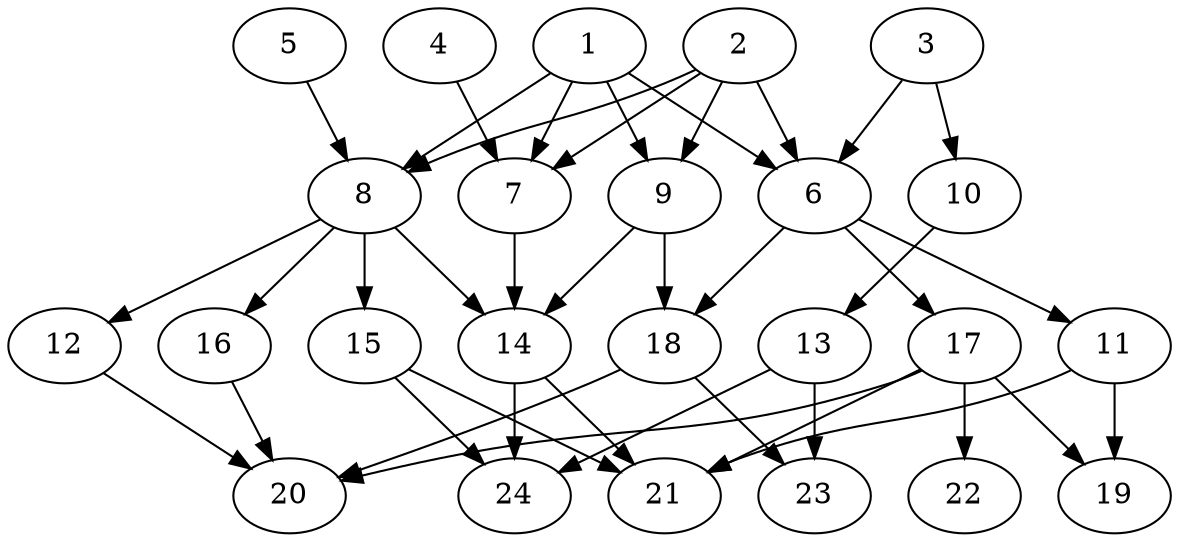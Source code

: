 // DAG (tier=2-normal, mode=data, n=24, ccr=0.437, fat=0.625, density=0.444, regular=0.515, jump=0.122, mindata=2097152, maxdata=16777216)
// DAG automatically generated by daggen at Sun Aug 24 16:33:34 2025
// /home/ermia/Project/Environments/daggen/bin/daggen --dot --ccr 0.437 --fat 0.625 --regular 0.515 --density 0.444 --jump 0.122 --mindata 2097152 --maxdata 16777216 -n 24 
digraph G {
  1 [size="40512500064306855936", alpha="0.13", expect_size="20256250032153427968"]
  1 -> 6 [size ="94366102192128"]
  1 -> 7 [size ="94366102192128"]
  1 -> 8 [size ="94366102192128"]
  1 -> 9 [size ="94366102192128"]
  2 [size="932568724965371392", alpha="0.18", expect_size="466284362482685696"]
  2 -> 6 [size ="456880501555200"]
  2 -> 7 [size ="456880501555200"]
  2 -> 8 [size ="456880501555200"]
  2 -> 9 [size ="456880501555200"]
  3 [size="4178036278556352", alpha="0.06", expect_size="2089018139278176"]
  3 -> 6 [size ="251178277404672"]
  3 -> 10 [size ="251178277404672"]
  4 [size="20213513185933668", alpha="0.01", expect_size="10106756592966834"]
  4 -> 7 [size ="331993262850048"]
  5 [size="3650390825729753088", alpha="0.14", expect_size="1825195412864876544"]
  5 -> 8 [size ="2102623251464192"]
  6 [size="4564198103276979224576", alpha="0.07", expect_size="2282099051638489612288"]
  6 -> 11 [size ="2201234501009408"]
  6 -> 17 [size ="2201234501009408"]
  6 -> 18 [size ="2201234501009408"]
  7 [size="266827293438689411072", alpha="0.11", expect_size="133413646719344705536"]
  7 -> 14 [size ="331571215204352"]
  8 [size="259863003282462592", alpha="0.06", expect_size="129931501641231296"]
  8 -> 12 [size ="224565351415808"]
  8 -> 14 [size ="224565351415808"]
  8 -> 15 [size ="224565351415808"]
  8 -> 16 [size ="224565351415808"]
  9 [size="12759885878323576832", alpha="0.08", expect_size="6379942939161788416"]
  9 -> 14 [size ="43683877486592"]
  9 -> 18 [size ="43683877486592"]
  10 [size="73305238629193104", alpha="0.04", expect_size="36652619314596552"]
  10 -> 13 [size ="2188479647711232"]
  11 [size="29612138045507776", alpha="0.18", expect_size="14806069022753888"]
  11 -> 19 [size ="975731215564800"]
  11 -> 21 [size ="975731215564800"]
  12 [size="784596039465454720", alpha="0.06", expect_size="392298019732727360"]
  12 -> 20 [size ="407643071971328"]
  13 [size="3548689323542411", alpha="0.02", expect_size="1774344661771205"]
  13 -> 23 [size ="115773066444800"]
  13 -> 24 [size ="115773066444800"]
  14 [size="1206474787865529856", alpha="0.13", expect_size="603237393932764928"]
  14 -> 21 [size ="414218801119232"]
  14 -> 24 [size ="414218801119232"]
  15 [size="133089523346586528", alpha="0.04", expect_size="66544761673293264"]
  15 -> 21 [size ="2123125487566848"]
  15 -> 24 [size ="2123125487566848"]
  16 [size="8058622815332297", alpha="0.06", expect_size="4029311407666148"]
  16 -> 20 [size ="332309974745088"]
  17 [size="32633103666226900", alpha="0.12", expect_size="16316551833113450"]
  17 -> 19 [size ="1001410850193408"]
  17 -> 20 [size ="1001410850193408"]
  17 -> 21 [size ="1001410850193408"]
  17 -> 22 [size ="1001410850193408"]
  18 [size="732849712980568832", alpha="0.10", expect_size="366424856490284416"]
  18 -> 20 [size ="1854613527461888"]
  18 -> 23 [size ="1854613527461888"]
  19 [size="669811424164360320", alpha="0.15", expect_size="334905712082180160"]
  20 [size="60273270146562864", alpha="0.02", expect_size="30136635073281432"]
  21 [size="16981938255261744", alpha="0.02", expect_size="8490969127630872"]
  22 [size="30916570058326016000", alpha="0.01", expect_size="15458285029163008000"]
  23 [size="1383267906259972521984", alpha="0.18", expect_size="691633953129986260992"]
  24 [size="12703909468925812", alpha="0.17", expect_size="6351954734462906"]
}